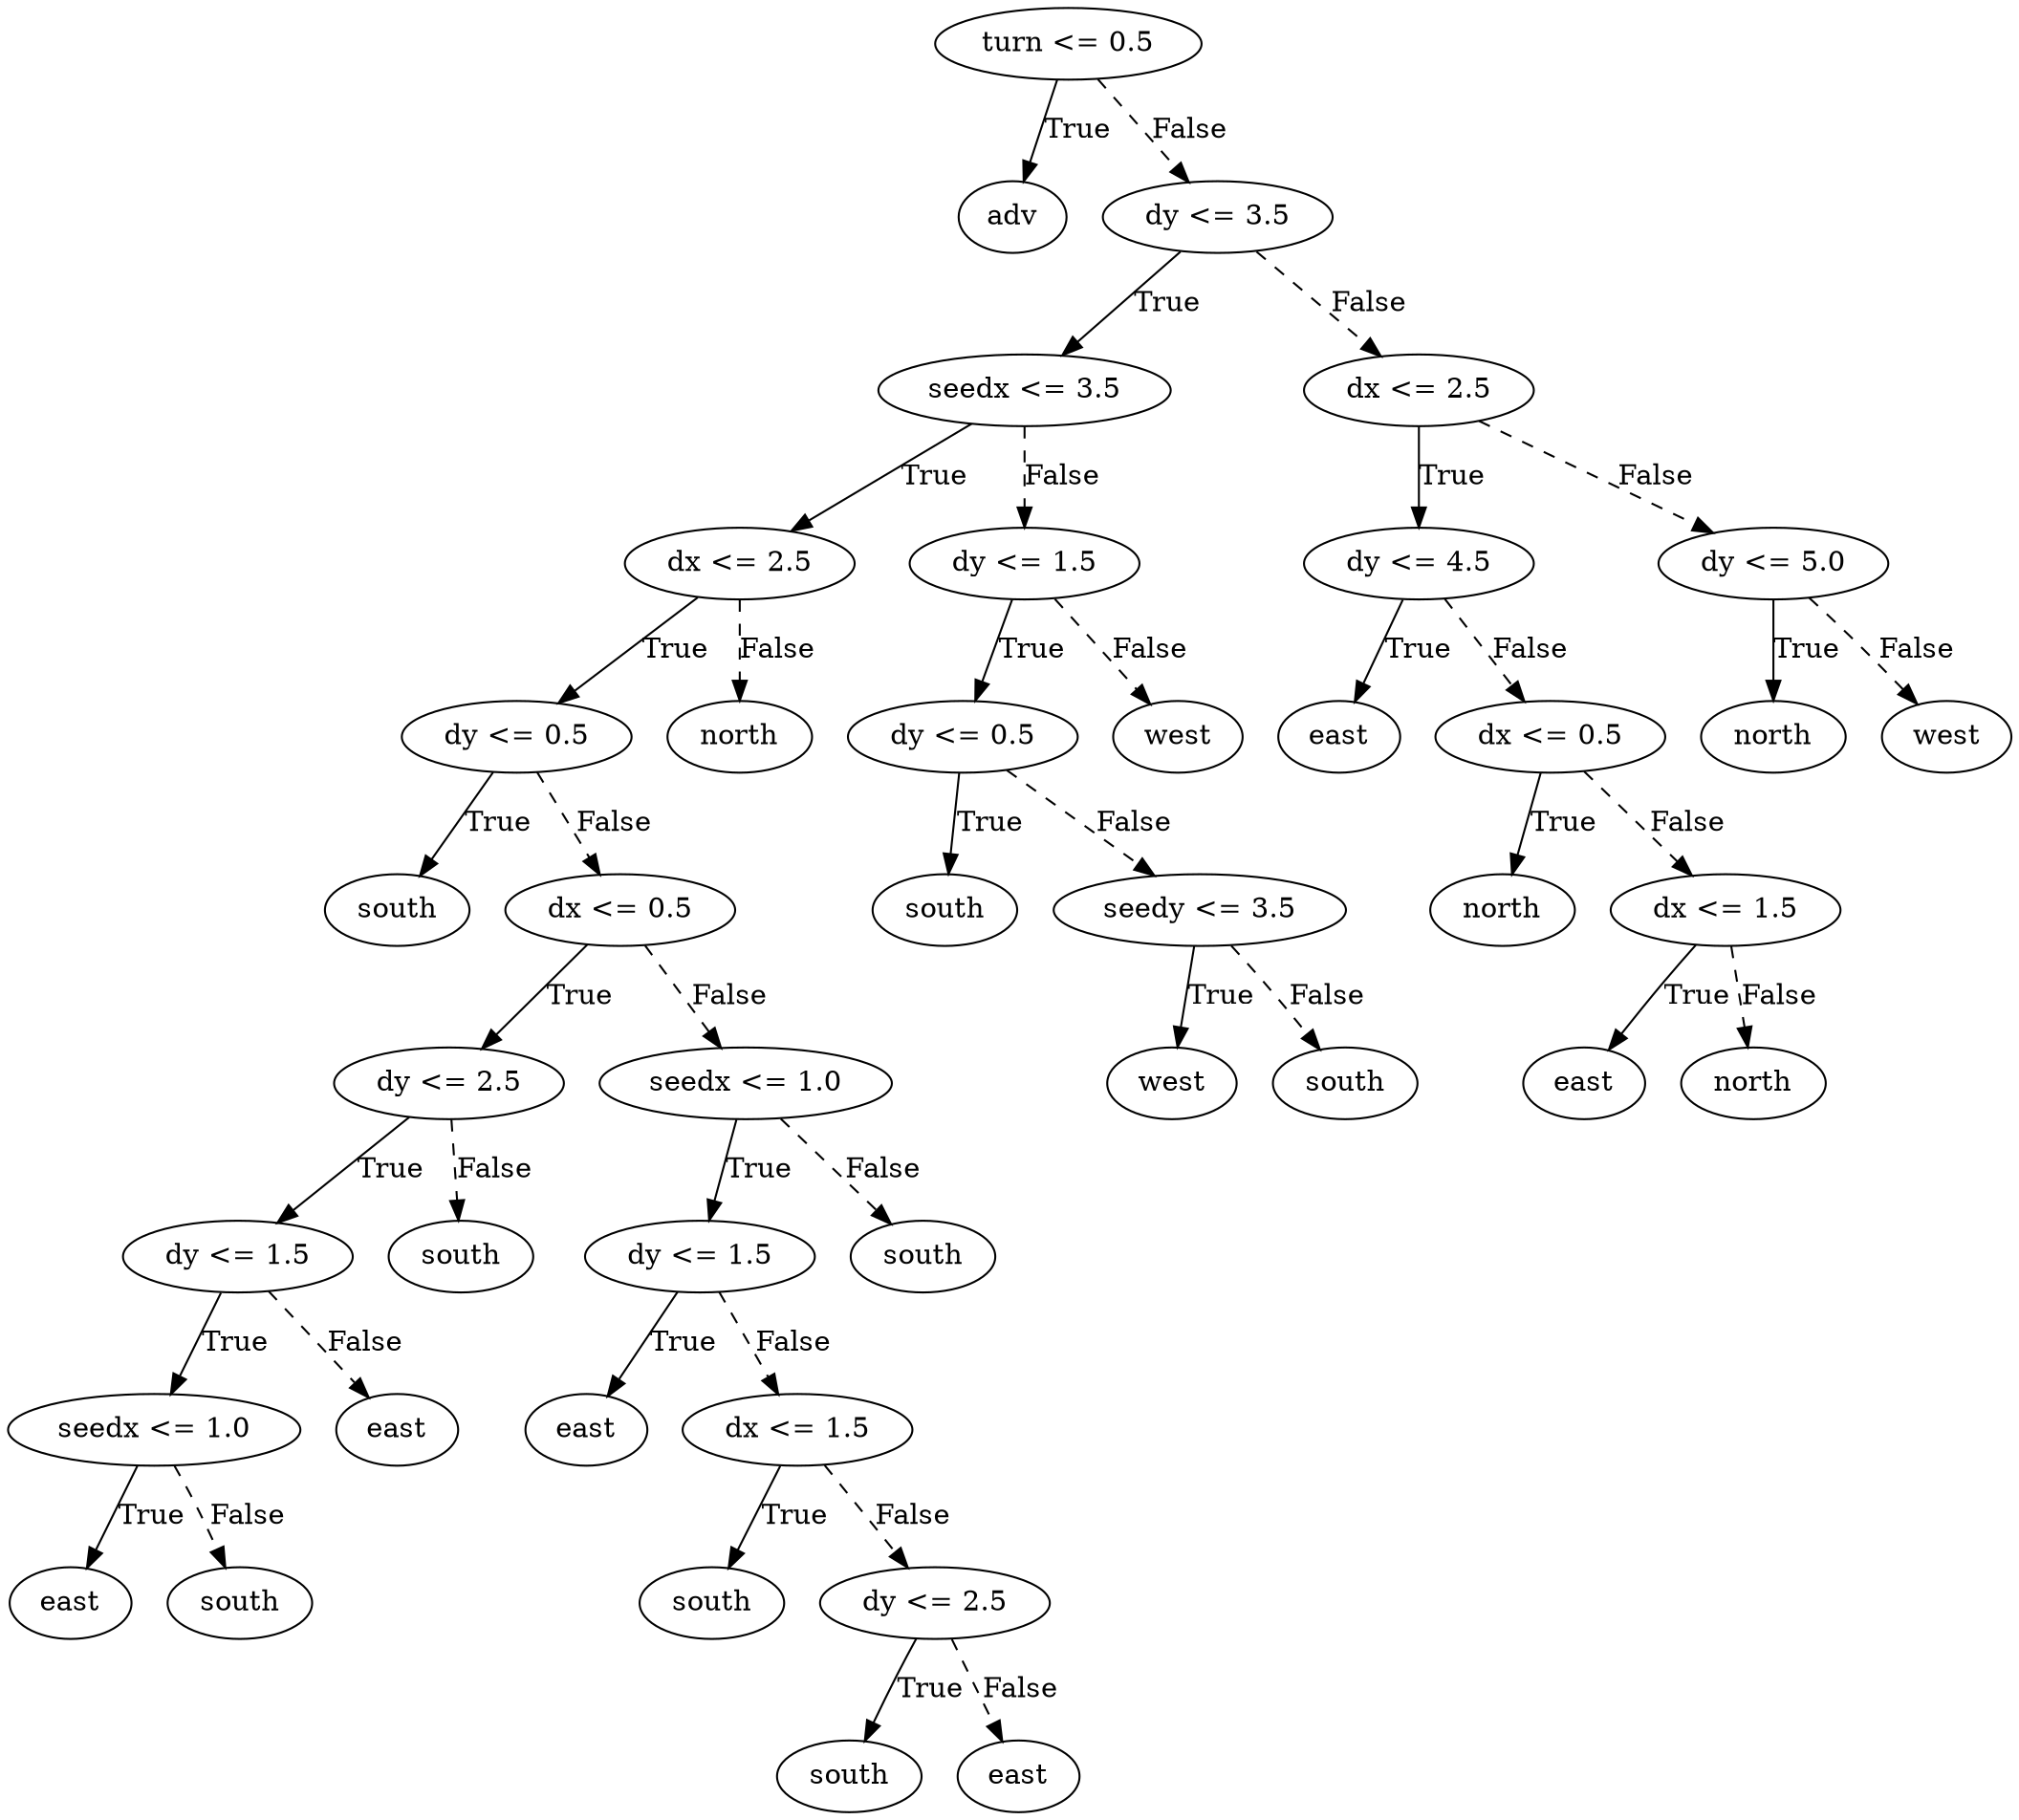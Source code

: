 digraph {
0 [label="turn <= 0.5"];
1 [label="adv"];
0 -> 1 [label="True"];
2 [label="dy <= 3.5"];
3 [label="seedx <= 3.5"];
4 [label="dx <= 2.5"];
5 [label="dy <= 0.5"];
6 [label="south"];
5 -> 6 [label="True"];
7 [label="dx <= 0.5"];
8 [label="dy <= 2.5"];
9 [label="dy <= 1.5"];
10 [label="seedx <= 1.0"];
11 [label="east"];
10 -> 11 [label="True"];
12 [label="south"];
10 -> 12 [style="dashed", label="False"];
9 -> 10 [label="True"];
13 [label="east"];
9 -> 13 [style="dashed", label="False"];
8 -> 9 [label="True"];
14 [label="south"];
8 -> 14 [style="dashed", label="False"];
7 -> 8 [label="True"];
15 [label="seedx <= 1.0"];
16 [label="dy <= 1.5"];
17 [label="east"];
16 -> 17 [label="True"];
18 [label="dx <= 1.5"];
19 [label="south"];
18 -> 19 [label="True"];
20 [label="dy <= 2.5"];
21 [label="south"];
20 -> 21 [label="True"];
22 [label="east"];
20 -> 22 [style="dashed", label="False"];
18 -> 20 [style="dashed", label="False"];
16 -> 18 [style="dashed", label="False"];
15 -> 16 [label="True"];
23 [label="south"];
15 -> 23 [style="dashed", label="False"];
7 -> 15 [style="dashed", label="False"];
5 -> 7 [style="dashed", label="False"];
4 -> 5 [label="True"];
24 [label="north"];
4 -> 24 [style="dashed", label="False"];
3 -> 4 [label="True"];
25 [label="dy <= 1.5"];
26 [label="dy <= 0.5"];
27 [label="south"];
26 -> 27 [label="True"];
28 [label="seedy <= 3.5"];
29 [label="west"];
28 -> 29 [label="True"];
30 [label="south"];
28 -> 30 [style="dashed", label="False"];
26 -> 28 [style="dashed", label="False"];
25 -> 26 [label="True"];
31 [label="west"];
25 -> 31 [style="dashed", label="False"];
3 -> 25 [style="dashed", label="False"];
2 -> 3 [label="True"];
32 [label="dx <= 2.5"];
33 [label="dy <= 4.5"];
34 [label="east"];
33 -> 34 [label="True"];
35 [label="dx <= 0.5"];
36 [label="north"];
35 -> 36 [label="True"];
37 [label="dx <= 1.5"];
38 [label="east"];
37 -> 38 [label="True"];
39 [label="north"];
37 -> 39 [style="dashed", label="False"];
35 -> 37 [style="dashed", label="False"];
33 -> 35 [style="dashed", label="False"];
32 -> 33 [label="True"];
40 [label="dy <= 5.0"];
41 [label="north"];
40 -> 41 [label="True"];
42 [label="west"];
40 -> 42 [style="dashed", label="False"];
32 -> 40 [style="dashed", label="False"];
2 -> 32 [style="dashed", label="False"];
0 -> 2 [style="dashed", label="False"];

}
